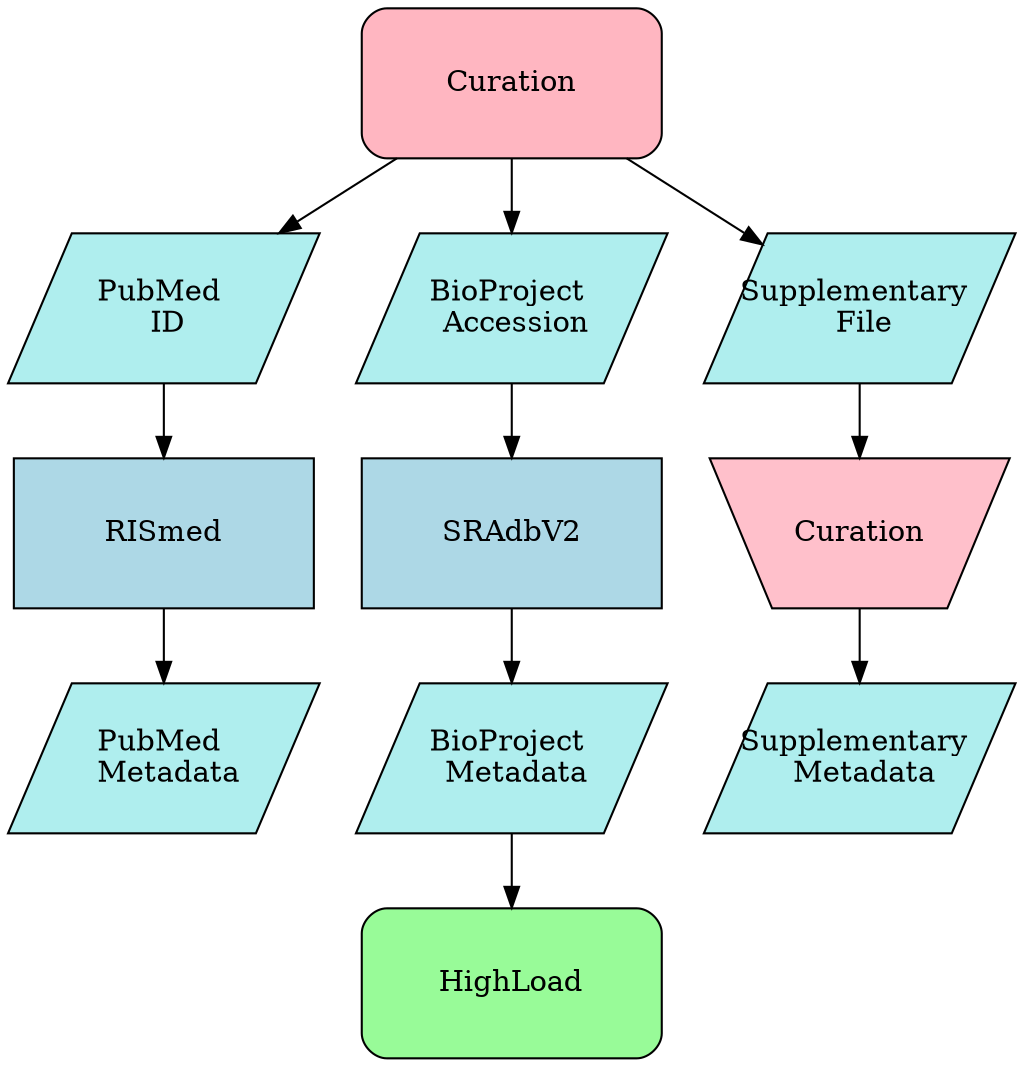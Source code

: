 digraph {
  node [fixedsize=true height=1 width=2]
  
  node [fillcolor=lightyellow shape=diamond style=filled]
  //D1001 [label="Decision"]
  
  node [fillcolor=paleturquoise shape=parallelogram style=filled]
  //I1001 [label="Input/Output"]
  I1001 [label="PubMed \n ID"]
  I1002 [label="BioProject \n Accession"]
  I1003 [label="Supplementary \n File"]
  I1004 [label="PubMed \n Metadata"]
  I1005 [label="BioProject \n Metadata"]
  I1006 [label="Supplementary \n Metadata"]
  
  node [fillcolor=pink shape=invtrapezium style=filled]
  //M1001 [label="Manual Process"]
  M1001 [label="Curation"]
  
  node [fillcolor=lightblue height=1 shape=rectangle style=filled]
  //P1001 [label="Process"]
  P1001 [label="RISmed"]
  P1002 [label="SRAdbV2"]
  
  
  node [fillcolor=lightgray shape=cylinder style=filled]
  //S1001 [label="Storage"]
  
  node [fillcolor=lightpink shape=rectangle style="filled,rounded"]
  //T1001 [label="Terminator"]
  T1001 [label="Curation"]
  
  node [fillcolor=palegreen shape=rectangle style="filled,rounded"]
  //T2001 [label="Terminator"]
  T2001 [label="HighLoad"]
  
  T1001 -> {I1001 I1002 I1003}
  I1001 -> P1001
  I1002 -> P1002
  I1003 -> M1001
  P1001 -> I1004
  P1002 -> I1005
  M1001 -> I1006
  I1005 -> T2001
}
